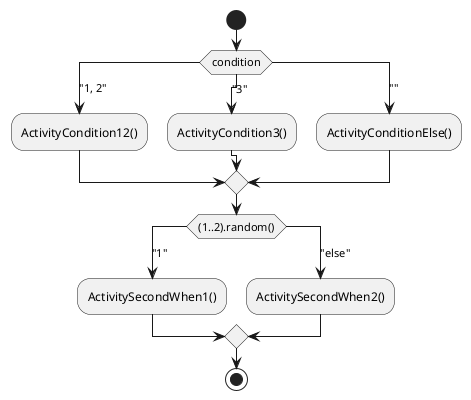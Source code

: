 @startuml
start
switch (condition)
case ("1, 2")
    :ActivityCondition12();
case ("3")
    :ActivityCondition3();
case ("")
    :ActivityConditionElse();
endswitch
switch ((1..2).random())
case ("1")
    :ActivitySecondWhen1();
case ("else")
    :ActivitySecondWhen2();
endswitch
stop
@enduml
